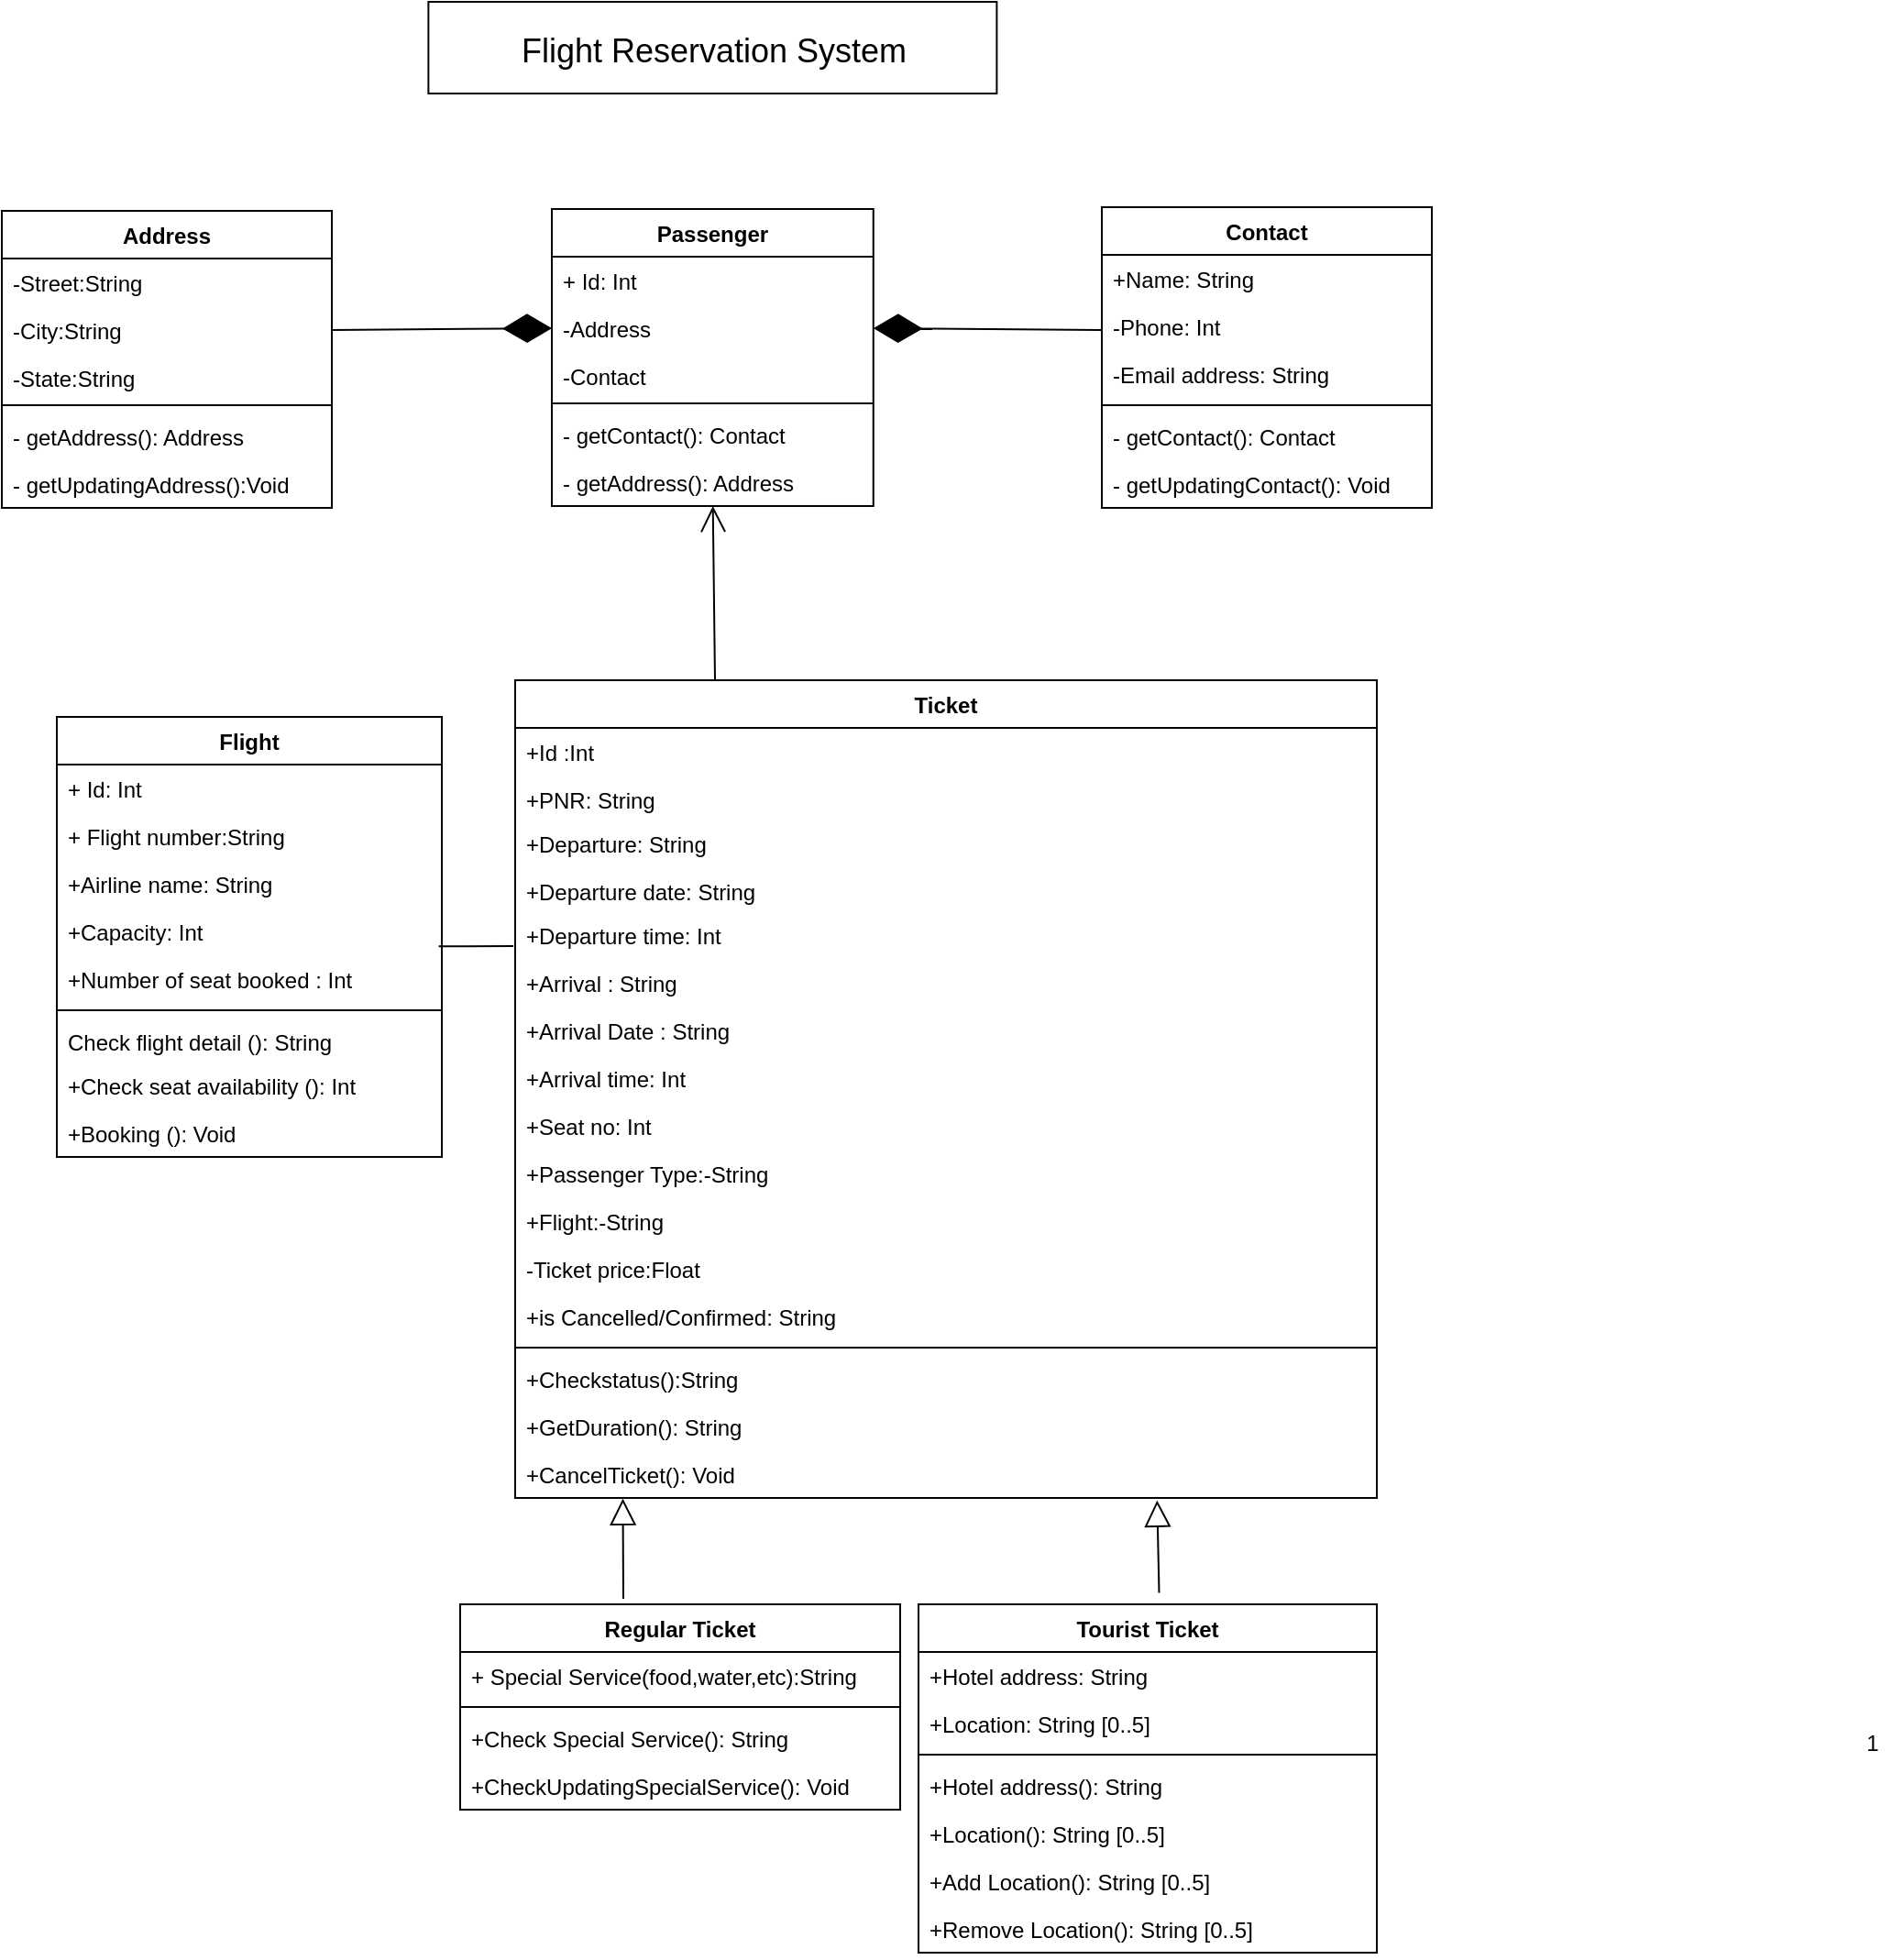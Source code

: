 <mxfile version="14.2.4" type="device"><diagram id="U531J4IuLClMhtPC4fRp" name="Page-1"><mxGraphModel dx="1108" dy="1651" grid="1" gridSize="10" guides="1" tooltips="1" connect="1" arrows="1" fold="1" page="1" pageScale="1" pageWidth="827" pageHeight="1169" math="0" shadow="0"><root><mxCell id="0"/><mxCell id="1" parent="0"/><mxCell id="C2fPwORqapMJ2270VnLa-21" value="Ticket" style="swimlane;fontStyle=1;align=center;verticalAlign=top;childLayout=stackLayout;horizontal=1;startSize=26;horizontalStack=0;resizeParent=1;resizeParentMax=0;resizeLast=0;collapsible=1;marginBottom=0;" parent="1" vertex="1"><mxGeometry x="310" y="-790" width="470" height="446" as="geometry"><mxRectangle x="200" y="120" width="80" height="26" as="alternateBounds"/></mxGeometry></mxCell><mxCell id="C2fPwORqapMJ2270VnLa-22" value="+Id :Int" style="text;strokeColor=none;fillColor=none;align=left;verticalAlign=top;spacingLeft=4;spacingRight=4;overflow=hidden;rotatable=0;points=[[0,0.5],[1,0.5]];portConstraint=eastwest;" parent="C2fPwORqapMJ2270VnLa-21" vertex="1"><mxGeometry y="26" width="470" height="26" as="geometry"/></mxCell><mxCell id="Hb7bsEMNNYz0foAkEyp6-40" value="+PNR: String" style="text;strokeColor=none;fillColor=none;align=left;verticalAlign=top;spacingLeft=4;spacingRight=4;overflow=hidden;rotatable=0;points=[[0,0.5],[1,0.5]];portConstraint=eastwest;" parent="C2fPwORqapMJ2270VnLa-21" vertex="1"><mxGeometry y="52" width="470" height="24" as="geometry"/></mxCell><mxCell id="C2fPwORqapMJ2270VnLa-31" value="+Departure: String" style="text;strokeColor=none;fillColor=none;align=left;verticalAlign=top;spacingLeft=4;spacingRight=4;overflow=hidden;rotatable=0;points=[[0,0.5],[1,0.5]];portConstraint=eastwest;" parent="C2fPwORqapMJ2270VnLa-21" vertex="1"><mxGeometry y="76" width="470" height="26" as="geometry"/></mxCell><mxCell id="C2fPwORqapMJ2270VnLa-23" value="+Departure date: String" style="text;strokeColor=none;fillColor=none;align=left;verticalAlign=top;spacingLeft=4;spacingRight=4;overflow=hidden;rotatable=0;points=[[0,0.5],[1,0.5]];portConstraint=eastwest;" parent="C2fPwORqapMJ2270VnLa-21" vertex="1"><mxGeometry y="102" width="470" height="24" as="geometry"/></mxCell><mxCell id="Hb7bsEMNNYz0foAkEyp6-38" value="+Departure time: Int" style="text;strokeColor=none;fillColor=none;align=left;verticalAlign=top;spacingLeft=4;spacingRight=4;overflow=hidden;rotatable=0;points=[[0,0.5],[1,0.5]];portConstraint=eastwest;" parent="C2fPwORqapMJ2270VnLa-21" vertex="1"><mxGeometry y="126" width="470" height="26" as="geometry"/></mxCell><mxCell id="Hb7bsEMNNYz0foAkEyp6-39" value="+Arrival : String" style="text;strokeColor=none;fillColor=none;align=left;verticalAlign=top;spacingLeft=4;spacingRight=4;overflow=hidden;rotatable=0;points=[[0,0.5],[1,0.5]];portConstraint=eastwest;" parent="C2fPwORqapMJ2270VnLa-21" vertex="1"><mxGeometry y="152" width="470" height="26" as="geometry"/></mxCell><mxCell id="Hb7bsEMNNYz0foAkEyp6-54" value="+Arrival Date : String" style="text;strokeColor=none;fillColor=none;align=left;verticalAlign=top;spacingLeft=4;spacingRight=4;overflow=hidden;rotatable=0;points=[[0,0.5],[1,0.5]];portConstraint=eastwest;" parent="C2fPwORqapMJ2270VnLa-21" vertex="1"><mxGeometry y="178" width="470" height="26" as="geometry"/></mxCell><mxCell id="Hb7bsEMNNYz0foAkEyp6-55" value="+Arrival time: Int" style="text;strokeColor=none;fillColor=none;align=left;verticalAlign=top;spacingLeft=4;spacingRight=4;overflow=hidden;rotatable=0;points=[[0,0.5],[1,0.5]];portConstraint=eastwest;" parent="C2fPwORqapMJ2270VnLa-21" vertex="1"><mxGeometry y="204" width="470" height="26" as="geometry"/></mxCell><mxCell id="Hb7bsEMNNYz0foAkEyp6-53" value="+Seat no: Int" style="text;strokeColor=none;fillColor=none;align=left;verticalAlign=top;spacingLeft=4;spacingRight=4;overflow=hidden;rotatable=0;points=[[0,0.5],[1,0.5]];portConstraint=eastwest;" parent="C2fPwORqapMJ2270VnLa-21" vertex="1"><mxGeometry y="230" width="470" height="26" as="geometry"/></mxCell><mxCell id="Hb7bsEMNNYz0foAkEyp6-45" value="+Passenger Type:-String" style="text;strokeColor=none;fillColor=none;align=left;verticalAlign=top;spacingLeft=4;spacingRight=4;overflow=hidden;rotatable=0;points=[[0,0.5],[1,0.5]];portConstraint=eastwest;" parent="C2fPwORqapMJ2270VnLa-21" vertex="1"><mxGeometry y="256" width="470" height="26" as="geometry"/></mxCell><mxCell id="SZKG9rUCi9zfjBupYLmG-47" value="+Flight:-String" style="text;strokeColor=none;fillColor=none;align=left;verticalAlign=top;spacingLeft=4;spacingRight=4;overflow=hidden;rotatable=0;points=[[0,0.5],[1,0.5]];portConstraint=eastwest;" parent="C2fPwORqapMJ2270VnLa-21" vertex="1"><mxGeometry y="282" width="470" height="26" as="geometry"/></mxCell><mxCell id="Hb7bsEMNNYz0foAkEyp6-44" value="-Ticket price:Float" style="text;strokeColor=none;fillColor=none;align=left;verticalAlign=top;spacingLeft=4;spacingRight=4;overflow=hidden;rotatable=0;points=[[0,0.5],[1,0.5]];portConstraint=eastwest;" parent="C2fPwORqapMJ2270VnLa-21" vertex="1"><mxGeometry y="308" width="470" height="26" as="geometry"/></mxCell><mxCell id="Hb7bsEMNNYz0foAkEyp6-47" value="+is Cancelled/Confirmed: String " style="text;strokeColor=none;fillColor=none;align=left;verticalAlign=top;spacingLeft=4;spacingRight=4;overflow=hidden;rotatable=0;points=[[0,0.5],[1,0.5]];portConstraint=eastwest;" parent="C2fPwORqapMJ2270VnLa-21" vertex="1"><mxGeometry y="334" width="470" height="26" as="geometry"/></mxCell><mxCell id="Hb7bsEMNNYz0foAkEyp6-49" value="" style="line;strokeWidth=1;fillColor=none;align=left;verticalAlign=middle;spacingTop=-1;spacingLeft=3;spacingRight=3;rotatable=0;labelPosition=right;points=[];portConstraint=eastwest;" parent="C2fPwORqapMJ2270VnLa-21" vertex="1"><mxGeometry y="360" width="470" height="8" as="geometry"/></mxCell><mxCell id="Hb7bsEMNNYz0foAkEyp6-46" value="+Checkstatus():String" style="text;strokeColor=none;fillColor=none;align=left;verticalAlign=top;spacingLeft=4;spacingRight=4;overflow=hidden;rotatable=0;points=[[0,0.5],[1,0.5]];portConstraint=eastwest;" parent="C2fPwORqapMJ2270VnLa-21" vertex="1"><mxGeometry y="368" width="470" height="26" as="geometry"/></mxCell><mxCell id="Hb7bsEMNNYz0foAkEyp6-37" value="+GetDuration(): String" style="text;strokeColor=none;fillColor=none;align=left;verticalAlign=top;spacingLeft=4;spacingRight=4;overflow=hidden;rotatable=0;points=[[0,0.5],[1,0.5]];portConstraint=eastwest;" parent="C2fPwORqapMJ2270VnLa-21" vertex="1"><mxGeometry y="394" width="470" height="26" as="geometry"/></mxCell><mxCell id="Hb7bsEMNNYz0foAkEyp6-36" value="+CancelTicket(): Void" style="text;strokeColor=none;fillColor=none;align=left;verticalAlign=top;spacingLeft=4;spacingRight=4;overflow=hidden;rotatable=0;points=[[0,0.5],[1,0.5]];portConstraint=eastwest;" parent="C2fPwORqapMJ2270VnLa-21" vertex="1"><mxGeometry y="420" width="470" height="26" as="geometry"/></mxCell><mxCell id="C2fPwORqapMJ2270VnLa-37" value="" style="edgeStyle=none;html=1;endSize=12;endArrow=block;endFill=0;entryX=0.125;entryY=1.013;entryDx=0;entryDy=0;entryPerimeter=0;" parent="1" target="Hb7bsEMNNYz0foAkEyp6-36" edge="1"><mxGeometry width="160" relative="1" as="geometry"><mxPoint x="369" y="-289" as="sourcePoint"/><mxPoint x="810" y="390" as="targetPoint"/></mxGeometry></mxCell><mxCell id="C2fPwORqapMJ2270VnLa-38" value="" style="edgeStyle=none;html=1;endSize=12;endArrow=block;endFill=0;exitX=0.525;exitY=-0.033;exitDx=0;exitDy=0;entryX=0.745;entryY=1.051;entryDx=0;entryDy=0;entryPerimeter=0;exitPerimeter=0;" parent="1" source="fbQUe3Yp5nzjCFqMc9XD-28" target="Hb7bsEMNNYz0foAkEyp6-36" edge="1"><mxGeometry width="160" relative="1" as="geometry"><mxPoint x="725" y="640" as="sourcePoint"/><mxPoint x="590" y="-164" as="targetPoint"/></mxGeometry></mxCell><mxCell id="0MrbwevDxUQvQFpm_b5--9" value="1" style="text;html=1;align=center;verticalAlign=middle;resizable=0;points=[];autosize=1;" parent="1" vertex="1"><mxGeometry x="1040" y="-220" width="20" height="20" as="geometry"/></mxCell><mxCell id="fbQUe3Yp5nzjCFqMc9XD-28" value="Tourist Ticket&#10;" style="swimlane;fontStyle=1;align=center;verticalAlign=top;childLayout=stackLayout;horizontal=1;startSize=26;horizontalStack=0;resizeParent=1;resizeParentMax=0;resizeLast=0;collapsible=1;marginBottom=0;" parent="1" vertex="1"><mxGeometry x="530" y="-286" width="250" height="190" as="geometry"><mxRectangle x="200" y="120" width="80" height="26" as="alternateBounds"/></mxGeometry></mxCell><mxCell id="fbQUe3Yp5nzjCFqMc9XD-44" value="+Hotel address: String " style="text;strokeColor=none;fillColor=none;align=left;verticalAlign=top;spacingLeft=4;spacingRight=4;overflow=hidden;rotatable=0;points=[[0,0.5],[1,0.5]];portConstraint=eastwest;" parent="fbQUe3Yp5nzjCFqMc9XD-28" vertex="1"><mxGeometry y="26" width="250" height="26" as="geometry"/></mxCell><mxCell id="SZKG9rUCi9zfjBupYLmG-49" value="+Location: String [0..5]" style="text;strokeColor=none;fillColor=none;align=left;verticalAlign=top;spacingLeft=4;spacingRight=4;overflow=hidden;rotatable=0;points=[[0,0.5],[1,0.5]];portConstraint=eastwest;" parent="fbQUe3Yp5nzjCFqMc9XD-28" vertex="1"><mxGeometry y="52" width="250" height="26" as="geometry"/></mxCell><mxCell id="SZKG9rUCi9zfjBupYLmG-52" value="" style="line;strokeWidth=1;fillColor=none;align=left;verticalAlign=middle;spacingTop=-1;spacingLeft=3;spacingRight=3;rotatable=0;labelPosition=right;points=[];portConstraint=eastwest;" parent="fbQUe3Yp5nzjCFqMc9XD-28" vertex="1"><mxGeometry y="78" width="250" height="8" as="geometry"/></mxCell><mxCell id="SZKG9rUCi9zfjBupYLmG-48" value="+Hotel address(): String " style="text;strokeColor=none;fillColor=none;align=left;verticalAlign=top;spacingLeft=4;spacingRight=4;overflow=hidden;rotatable=0;points=[[0,0.5],[1,0.5]];portConstraint=eastwest;" parent="fbQUe3Yp5nzjCFqMc9XD-28" vertex="1"><mxGeometry y="86" width="250" height="26" as="geometry"/></mxCell><mxCell id="SZKG9rUCi9zfjBupYLmG-51" value="+Location(): String [0..5]" style="text;strokeColor=none;fillColor=none;align=left;verticalAlign=top;spacingLeft=4;spacingRight=4;overflow=hidden;rotatable=0;points=[[0,0.5],[1,0.5]];portConstraint=eastwest;" parent="fbQUe3Yp5nzjCFqMc9XD-28" vertex="1"><mxGeometry y="112" width="250" height="26" as="geometry"/></mxCell><mxCell id="SZKG9rUCi9zfjBupYLmG-50" value="+Add Location(): String [0..5]" style="text;strokeColor=none;fillColor=none;align=left;verticalAlign=top;spacingLeft=4;spacingRight=4;overflow=hidden;rotatable=0;points=[[0,0.5],[1,0.5]];portConstraint=eastwest;" parent="fbQUe3Yp5nzjCFqMc9XD-28" vertex="1"><mxGeometry y="138" width="250" height="26" as="geometry"/></mxCell><mxCell id="fbQUe3Yp5nzjCFqMc9XD-45" value="+Remove Location(): String [0..5]" style="text;strokeColor=none;fillColor=none;align=left;verticalAlign=top;spacingLeft=4;spacingRight=4;overflow=hidden;rotatable=0;points=[[0,0.5],[1,0.5]];portConstraint=eastwest;" parent="fbQUe3Yp5nzjCFqMc9XD-28" vertex="1"><mxGeometry y="164" width="250" height="26" as="geometry"/></mxCell><mxCell id="Hb7bsEMNNYz0foAkEyp6-1" value="Regular Ticket" style="swimlane;fontStyle=1;align=center;verticalAlign=top;childLayout=stackLayout;horizontal=1;startSize=26;horizontalStack=0;resizeParent=1;resizeParentMax=0;resizeLast=0;collapsible=1;marginBottom=0;" parent="1" vertex="1"><mxGeometry x="280" y="-286" width="240" height="112" as="geometry"><mxRectangle x="200" y="120" width="80" height="26" as="alternateBounds"/></mxGeometry></mxCell><mxCell id="Hb7bsEMNNYz0foAkEyp6-4" value="+ Special Service(food,water,etc):String" style="text;strokeColor=none;fillColor=none;align=left;verticalAlign=top;spacingLeft=4;spacingRight=4;overflow=hidden;rotatable=0;points=[[0,0.5],[1,0.5]];portConstraint=eastwest;" parent="Hb7bsEMNNYz0foAkEyp6-1" vertex="1"><mxGeometry y="26" width="240" height="26" as="geometry"/></mxCell><mxCell id="Hb7bsEMNNYz0foAkEyp6-43" value="" style="line;strokeWidth=1;fillColor=none;align=left;verticalAlign=middle;spacingTop=-1;spacingLeft=3;spacingRight=3;rotatable=0;labelPosition=right;points=[];portConstraint=eastwest;" parent="Hb7bsEMNNYz0foAkEyp6-1" vertex="1"><mxGeometry y="52" width="240" height="8" as="geometry"/></mxCell><mxCell id="Hb7bsEMNNYz0foAkEyp6-41" value="+Check Special Service(): String" style="text;strokeColor=none;fillColor=none;align=left;verticalAlign=top;spacingLeft=4;spacingRight=4;overflow=hidden;rotatable=0;points=[[0,0.5],[1,0.5]];portConstraint=eastwest;" parent="Hb7bsEMNNYz0foAkEyp6-1" vertex="1"><mxGeometry y="60" width="240" height="26" as="geometry"/></mxCell><mxCell id="SZKG9rUCi9zfjBupYLmG-46" value="+CheckUpdatingSpecialService(): Void" style="text;strokeColor=none;fillColor=none;align=left;verticalAlign=top;spacingLeft=4;spacingRight=4;overflow=hidden;rotatable=0;points=[[0,0.5],[1,0.5]];portConstraint=eastwest;" parent="Hb7bsEMNNYz0foAkEyp6-1" vertex="1"><mxGeometry y="86" width="240" height="26" as="geometry"/></mxCell><mxCell id="Hb7bsEMNNYz0foAkEyp6-28" value="Flight" style="swimlane;fontStyle=1;align=center;verticalAlign=top;childLayout=stackLayout;horizontal=1;startSize=26;horizontalStack=0;resizeParent=1;resizeParentMax=0;resizeLast=0;collapsible=1;marginBottom=0;" parent="1" vertex="1"><mxGeometry x="60" y="-770" width="210" height="240" as="geometry"><mxRectangle x="200" y="120" width="80" height="26" as="alternateBounds"/></mxGeometry></mxCell><mxCell id="Hb7bsEMNNYz0foAkEyp6-29" value="+ Id: Int" style="text;strokeColor=none;fillColor=none;align=left;verticalAlign=top;spacingLeft=4;spacingRight=4;overflow=hidden;rotatable=0;points=[[0,0.5],[1,0.5]];portConstraint=eastwest;" parent="Hb7bsEMNNYz0foAkEyp6-28" vertex="1"><mxGeometry y="26" width="210" height="26" as="geometry"/></mxCell><mxCell id="Hb7bsEMNNYz0foAkEyp6-57" value="+ Flight number:String" style="text;strokeColor=none;fillColor=none;align=left;verticalAlign=top;spacingLeft=4;spacingRight=4;overflow=hidden;rotatable=0;points=[[0,0.5],[1,0.5]];portConstraint=eastwest;" parent="Hb7bsEMNNYz0foAkEyp6-28" vertex="1"><mxGeometry y="52" width="210" height="26" as="geometry"/></mxCell><mxCell id="Hb7bsEMNNYz0foAkEyp6-58" value="+Airline name: String" style="text;strokeColor=none;fillColor=none;align=left;verticalAlign=top;spacingLeft=4;spacingRight=4;overflow=hidden;rotatable=0;points=[[0,0.5],[1,0.5]];portConstraint=eastwest;" parent="Hb7bsEMNNYz0foAkEyp6-28" vertex="1"><mxGeometry y="78" width="210" height="26" as="geometry"/></mxCell><mxCell id="Hb7bsEMNNYz0foAkEyp6-60" value="+Capacity: Int" style="text;strokeColor=none;fillColor=none;align=left;verticalAlign=top;spacingLeft=4;spacingRight=4;overflow=hidden;rotatable=0;points=[[0,0.5],[1,0.5]];portConstraint=eastwest;" parent="Hb7bsEMNNYz0foAkEyp6-28" vertex="1"><mxGeometry y="104" width="210" height="26" as="geometry"/></mxCell><mxCell id="Hb7bsEMNNYz0foAkEyp6-61" value="+Number of seat booked : Int" style="text;strokeColor=none;fillColor=none;align=left;verticalAlign=top;spacingLeft=4;spacingRight=4;overflow=hidden;rotatable=0;points=[[0,0.5],[1,0.5]];portConstraint=eastwest;" parent="Hb7bsEMNNYz0foAkEyp6-28" vertex="1"><mxGeometry y="130" width="210" height="26" as="geometry"/></mxCell><mxCell id="Hb7bsEMNNYz0foAkEyp6-32" value="" style="line;strokeWidth=1;fillColor=none;align=left;verticalAlign=middle;spacingTop=-1;spacingLeft=3;spacingRight=3;rotatable=0;labelPosition=right;points=[];portConstraint=eastwest;" parent="Hb7bsEMNNYz0foAkEyp6-28" vertex="1"><mxGeometry y="156" width="210" height="8" as="geometry"/></mxCell><mxCell id="Hb7bsEMNNYz0foAkEyp6-31" value="Check flight detail (): String" style="text;strokeColor=none;fillColor=none;align=left;verticalAlign=top;spacingLeft=4;spacingRight=4;overflow=hidden;rotatable=0;points=[[0,0.5],[1,0.5]];portConstraint=eastwest;" parent="Hb7bsEMNNYz0foAkEyp6-28" vertex="1"><mxGeometry y="164" width="210" height="24" as="geometry"/></mxCell><mxCell id="Hb7bsEMNNYz0foAkEyp6-33" value="+Check seat availability (): Int " style="text;strokeColor=none;fillColor=none;align=left;verticalAlign=top;spacingLeft=4;spacingRight=4;overflow=hidden;rotatable=0;points=[[0,0.5],[1,0.5]];portConstraint=eastwest;" parent="Hb7bsEMNNYz0foAkEyp6-28" vertex="1"><mxGeometry y="188" width="210" height="26" as="geometry"/></mxCell><mxCell id="Hb7bsEMNNYz0foAkEyp6-34" value="+Booking (): Void" style="text;strokeColor=none;fillColor=none;align=left;verticalAlign=top;spacingLeft=4;spacingRight=4;overflow=hidden;rotatable=0;points=[[0,0.5],[1,0.5]];portConstraint=eastwest;" parent="Hb7bsEMNNYz0foAkEyp6-28" vertex="1"><mxGeometry y="214" width="210" height="26" as="geometry"/></mxCell><mxCell id="Hb7bsEMNNYz0foAkEyp6-84" value="Passenger" style="swimlane;fontStyle=1;align=center;verticalAlign=top;childLayout=stackLayout;horizontal=1;startSize=26;horizontalStack=0;resizeParent=1;resizeParentMax=0;resizeLast=0;collapsible=1;marginBottom=0;" parent="1" vertex="1"><mxGeometry x="330" y="-1047" width="175.38" height="162" as="geometry"><mxRectangle x="200" y="120" width="80" height="26" as="alternateBounds"/></mxGeometry></mxCell><mxCell id="Hb7bsEMNNYz0foAkEyp6-85" value="+ Id: Int" style="text;strokeColor=none;fillColor=none;align=left;verticalAlign=top;spacingLeft=4;spacingRight=4;overflow=hidden;rotatable=0;points=[[0,0.5],[1,0.5]];portConstraint=eastwest;" parent="Hb7bsEMNNYz0foAkEyp6-84" vertex="1"><mxGeometry y="26" width="175.38" height="26" as="geometry"/></mxCell><mxCell id="Hb7bsEMNNYz0foAkEyp6-90" value="-Address" style="text;strokeColor=none;fillColor=none;align=left;verticalAlign=top;spacingLeft=4;spacingRight=4;overflow=hidden;rotatable=0;points=[[0,0.5],[1,0.5]];portConstraint=eastwest;" parent="Hb7bsEMNNYz0foAkEyp6-84" vertex="1"><mxGeometry y="52" width="175.38" height="26" as="geometry"/></mxCell><mxCell id="Hb7bsEMNNYz0foAkEyp6-91" value="-Contact" style="text;strokeColor=none;fillColor=none;align=left;verticalAlign=top;spacingLeft=4;spacingRight=4;overflow=hidden;rotatable=0;points=[[0,0.5],[1,0.5]];portConstraint=eastwest;" parent="Hb7bsEMNNYz0foAkEyp6-84" vertex="1"><mxGeometry y="78" width="175.38" height="24" as="geometry"/></mxCell><mxCell id="Hb7bsEMNNYz0foAkEyp6-92" value="" style="line;strokeWidth=1;fillColor=none;align=left;verticalAlign=middle;spacingTop=-1;spacingLeft=3;spacingRight=3;rotatable=0;labelPosition=right;points=[];portConstraint=eastwest;" parent="Hb7bsEMNNYz0foAkEyp6-84" vertex="1"><mxGeometry y="102" width="175.38" height="8" as="geometry"/></mxCell><mxCell id="Hb7bsEMNNYz0foAkEyp6-93" value="- getContact(): Contact" style="text;strokeColor=none;fillColor=none;align=left;verticalAlign=top;spacingLeft=4;spacingRight=4;overflow=hidden;rotatable=0;points=[[0,0.5],[1,0.5]];portConstraint=eastwest;" parent="Hb7bsEMNNYz0foAkEyp6-84" vertex="1"><mxGeometry y="110" width="175.38" height="26" as="geometry"/></mxCell><mxCell id="Hb7bsEMNNYz0foAkEyp6-94" value="- getAddress(): Address" style="text;strokeColor=none;fillColor=none;align=left;verticalAlign=top;spacingLeft=4;spacingRight=4;overflow=hidden;rotatable=0;points=[[0,0.5],[1,0.5]];portConstraint=eastwest;" parent="Hb7bsEMNNYz0foAkEyp6-84" vertex="1"><mxGeometry y="136" width="175.38" height="26" as="geometry"/></mxCell><mxCell id="SZKG9rUCi9zfjBupYLmG-1" value="Address&#10;" style="swimlane;fontStyle=1;align=center;verticalAlign=top;childLayout=stackLayout;horizontal=1;startSize=26;horizontalStack=0;resizeParent=1;resizeParentMax=0;resizeLast=0;collapsible=1;marginBottom=0;" parent="1" vertex="1"><mxGeometry x="30" y="-1046" width="180" height="162" as="geometry"><mxRectangle x="200" y="120" width="80" height="26" as="alternateBounds"/></mxGeometry></mxCell><mxCell id="SZKG9rUCi9zfjBupYLmG-6" value="-Street:String" style="text;strokeColor=none;fillColor=none;align=left;verticalAlign=top;spacingLeft=4;spacingRight=4;overflow=hidden;rotatable=0;points=[[0,0.5],[1,0.5]];portConstraint=eastwest;" parent="SZKG9rUCi9zfjBupYLmG-1" vertex="1"><mxGeometry y="26" width="180" height="26" as="geometry"/></mxCell><mxCell id="SZKG9rUCi9zfjBupYLmG-7" value="-City:String" style="text;strokeColor=none;fillColor=none;align=left;verticalAlign=top;spacingLeft=4;spacingRight=4;overflow=hidden;rotatable=0;points=[[0,0.5],[1,0.5]];portConstraint=eastwest;" parent="SZKG9rUCi9zfjBupYLmG-1" vertex="1"><mxGeometry y="52" width="180" height="26" as="geometry"/></mxCell><mxCell id="SZKG9rUCi9zfjBupYLmG-8" value="-State:String" style="text;strokeColor=none;fillColor=none;align=left;verticalAlign=top;spacingLeft=4;spacingRight=4;overflow=hidden;rotatable=0;points=[[0,0.5],[1,0.5]];portConstraint=eastwest;" parent="SZKG9rUCi9zfjBupYLmG-1" vertex="1"><mxGeometry y="78" width="180" height="24" as="geometry"/></mxCell><mxCell id="SZKG9rUCi9zfjBupYLmG-9" value="" style="line;strokeWidth=1;fillColor=none;align=left;verticalAlign=middle;spacingTop=-1;spacingLeft=3;spacingRight=3;rotatable=0;labelPosition=right;points=[];portConstraint=eastwest;" parent="SZKG9rUCi9zfjBupYLmG-1" vertex="1"><mxGeometry y="102" width="180" height="8" as="geometry"/></mxCell><mxCell id="SZKG9rUCi9zfjBupYLmG-11" value="- getAddress(): Address" style="text;strokeColor=none;fillColor=none;align=left;verticalAlign=top;spacingLeft=4;spacingRight=4;overflow=hidden;rotatable=0;points=[[0,0.5],[1,0.5]];portConstraint=eastwest;" parent="SZKG9rUCi9zfjBupYLmG-1" vertex="1"><mxGeometry y="110" width="180" height="26" as="geometry"/></mxCell><mxCell id="SZKG9rUCi9zfjBupYLmG-43" value="- getUpdatingAddress():Void" style="text;strokeColor=none;fillColor=none;align=left;verticalAlign=top;spacingLeft=4;spacingRight=4;overflow=hidden;rotatable=0;points=[[0,0.5],[1,0.5]];portConstraint=eastwest;" parent="SZKG9rUCi9zfjBupYLmG-1" vertex="1"><mxGeometry y="136" width="180" height="26" as="geometry"/></mxCell><mxCell id="SZKG9rUCi9zfjBupYLmG-23" value="Contact" style="swimlane;fontStyle=1;align=center;verticalAlign=top;childLayout=stackLayout;horizontal=1;startSize=26;horizontalStack=0;resizeParent=1;resizeParentMax=0;resizeLast=0;collapsible=1;marginBottom=0;" parent="1" vertex="1"><mxGeometry x="630" y="-1048" width="180" height="164" as="geometry"><mxRectangle x="200" y="120" width="80" height="26" as="alternateBounds"/></mxGeometry></mxCell><mxCell id="SZKG9rUCi9zfjBupYLmG-25" value="+Name: String" style="text;strokeColor=none;fillColor=none;align=left;verticalAlign=top;spacingLeft=4;spacingRight=4;overflow=hidden;rotatable=0;points=[[0,0.5],[1,0.5]];portConstraint=eastwest;" parent="SZKG9rUCi9zfjBupYLmG-23" vertex="1"><mxGeometry y="26" width="180" height="26" as="geometry"/></mxCell><mxCell id="SZKG9rUCi9zfjBupYLmG-26" value="-Phone: Int" style="text;strokeColor=none;fillColor=none;align=left;verticalAlign=top;spacingLeft=4;spacingRight=4;overflow=hidden;rotatable=0;points=[[0,0.5],[1,0.5]];portConstraint=eastwest;" parent="SZKG9rUCi9zfjBupYLmG-23" vertex="1"><mxGeometry y="52" width="180" height="26" as="geometry"/></mxCell><mxCell id="SZKG9rUCi9zfjBupYLmG-27" value="-Email address: String" style="text;strokeColor=none;fillColor=none;align=left;verticalAlign=top;spacingLeft=4;spacingRight=4;overflow=hidden;rotatable=0;points=[[0,0.5],[1,0.5]];portConstraint=eastwest;" parent="SZKG9rUCi9zfjBupYLmG-23" vertex="1"><mxGeometry y="78" width="180" height="26" as="geometry"/></mxCell><mxCell id="SZKG9rUCi9zfjBupYLmG-31" value="" style="line;strokeWidth=1;fillColor=none;align=left;verticalAlign=middle;spacingTop=-1;spacingLeft=3;spacingRight=3;rotatable=0;labelPosition=right;points=[];portConstraint=eastwest;" parent="SZKG9rUCi9zfjBupYLmG-23" vertex="1"><mxGeometry y="104" width="180" height="8" as="geometry"/></mxCell><mxCell id="SZKG9rUCi9zfjBupYLmG-45" value="- getContact(): Contact" style="text;strokeColor=none;fillColor=none;align=left;verticalAlign=top;spacingLeft=4;spacingRight=4;overflow=hidden;rotatable=0;points=[[0,0.5],[1,0.5]];portConstraint=eastwest;" parent="SZKG9rUCi9zfjBupYLmG-23" vertex="1"><mxGeometry y="112" width="180" height="26" as="geometry"/></mxCell><mxCell id="SZKG9rUCi9zfjBupYLmG-32" value="- getUpdatingContact(): Void" style="text;strokeColor=none;fillColor=none;align=left;verticalAlign=top;spacingLeft=4;spacingRight=4;overflow=hidden;rotatable=0;points=[[0,0.5],[1,0.5]];portConstraint=eastwest;" parent="SZKG9rUCi9zfjBupYLmG-23" vertex="1"><mxGeometry y="138" width="180" height="26" as="geometry"/></mxCell><mxCell id="SZKG9rUCi9zfjBupYLmG-35" value="" style="endArrow=diamondThin;endFill=1;endSize=24;html=1;entryX=0;entryY=0.5;entryDx=0;entryDy=0;exitX=1;exitY=0.5;exitDx=0;exitDy=0;" parent="1" source="SZKG9rUCi9zfjBupYLmG-7" target="Hb7bsEMNNYz0foAkEyp6-90" edge="1"><mxGeometry width="160" relative="1" as="geometry"><mxPoint x="150" y="-860" as="sourcePoint"/><mxPoint x="310" y="-860" as="targetPoint"/></mxGeometry></mxCell><mxCell id="SZKG9rUCi9zfjBupYLmG-36" value="" style="endArrow=diamondThin;endFill=1;endSize=24;html=1;entryX=1;entryY=0.5;entryDx=0;entryDy=0;" parent="1" target="Hb7bsEMNNYz0foAkEyp6-90" edge="1"><mxGeometry width="160" relative="1" as="geometry"><mxPoint x="630" y="-981" as="sourcePoint"/><mxPoint x="560" y="-936.0" as="targetPoint"/></mxGeometry></mxCell><mxCell id="SZKG9rUCi9zfjBupYLmG-38" value="" style="endArrow=open;endFill=1;endSize=12;html=1;" parent="1" target="Hb7bsEMNNYz0foAkEyp6-94" edge="1"><mxGeometry width="160" relative="1" as="geometry"><mxPoint x="419" y="-790" as="sourcePoint"/><mxPoint x="640" y="-720" as="targetPoint"/></mxGeometry></mxCell><mxCell id="SZKG9rUCi9zfjBupYLmG-42" value="" style="endArrow=none;html=1;exitX=0.992;exitY=-0.186;exitDx=0;exitDy=0;exitPerimeter=0;entryX=-0.002;entryY=0.733;entryDx=0;entryDy=0;entryPerimeter=0;" parent="1" source="Hb7bsEMNNYz0foAkEyp6-61" target="Hb7bsEMNNYz0foAkEyp6-38" edge="1"><mxGeometry width="50" height="50" relative="1" as="geometry"><mxPoint x="570" y="-700" as="sourcePoint"/><mxPoint x="620" y="-750" as="targetPoint"/></mxGeometry></mxCell><mxCell id="SZKG9rUCi9zfjBupYLmG-53" value="&lt;font style=&quot;font-size: 18px&quot;&gt;Flight Reservation &lt;font&gt;System&lt;/font&gt;&lt;/font&gt;" style="html=1;fontSize=24;" parent="1" vertex="1"><mxGeometry x="262.69" y="-1160" width="310" height="50" as="geometry"/></mxCell></root></mxGraphModel></diagram></mxfile>